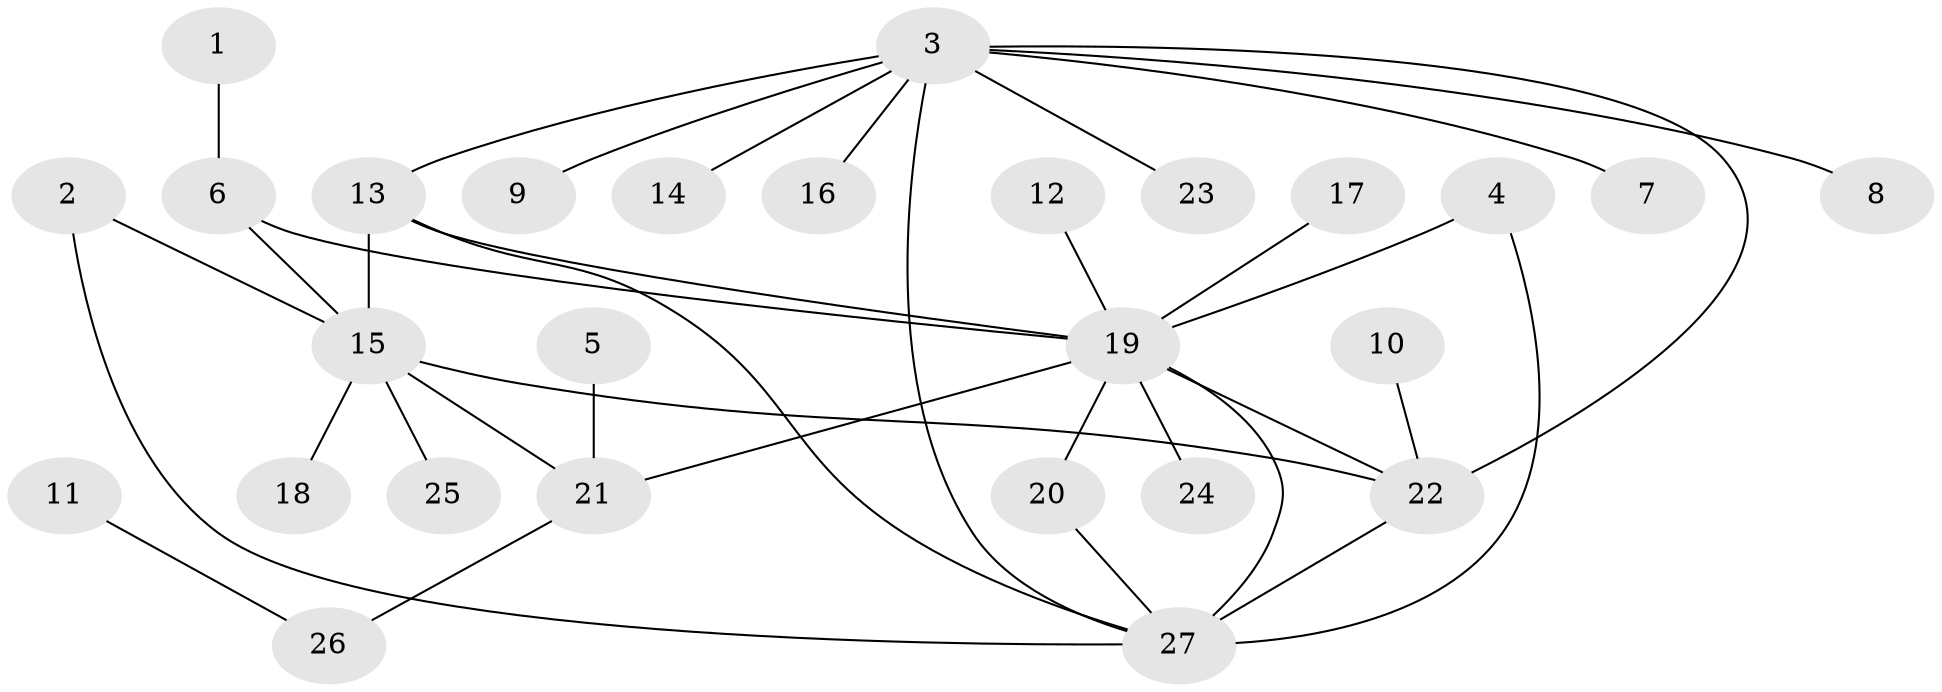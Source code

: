 // original degree distribution, {5: 0.037037037037037035, 6: 0.037037037037037035, 4: 0.037037037037037035, 10: 0.037037037037037035, 7: 0.037037037037037035, 3: 0.1111111111111111, 1: 0.5185185185185185, 2: 0.18518518518518517}
// Generated by graph-tools (version 1.1) at 2025/50/03/09/25 03:50:41]
// undirected, 27 vertices, 36 edges
graph export_dot {
graph [start="1"]
  node [color=gray90,style=filled];
  1;
  2;
  3;
  4;
  5;
  6;
  7;
  8;
  9;
  10;
  11;
  12;
  13;
  14;
  15;
  16;
  17;
  18;
  19;
  20;
  21;
  22;
  23;
  24;
  25;
  26;
  27;
  1 -- 6 [weight=1.0];
  2 -- 15 [weight=1.0];
  2 -- 27 [weight=1.0];
  3 -- 7 [weight=1.0];
  3 -- 8 [weight=1.0];
  3 -- 9 [weight=1.0];
  3 -- 13 [weight=1.0];
  3 -- 14 [weight=1.0];
  3 -- 16 [weight=1.0];
  3 -- 22 [weight=1.0];
  3 -- 23 [weight=1.0];
  3 -- 27 [weight=1.0];
  4 -- 19 [weight=1.0];
  4 -- 27 [weight=2.0];
  5 -- 21 [weight=1.0];
  6 -- 15 [weight=1.0];
  6 -- 19 [weight=1.0];
  10 -- 22 [weight=1.0];
  11 -- 26 [weight=1.0];
  12 -- 19 [weight=1.0];
  13 -- 15 [weight=1.0];
  13 -- 19 [weight=1.0];
  13 -- 27 [weight=1.0];
  15 -- 18 [weight=1.0];
  15 -- 21 [weight=1.0];
  15 -- 22 [weight=1.0];
  15 -- 25 [weight=1.0];
  17 -- 19 [weight=1.0];
  19 -- 20 [weight=1.0];
  19 -- 21 [weight=1.0];
  19 -- 22 [weight=1.0];
  19 -- 24 [weight=1.0];
  19 -- 27 [weight=1.0];
  20 -- 27 [weight=1.0];
  21 -- 26 [weight=1.0];
  22 -- 27 [weight=1.0];
}
